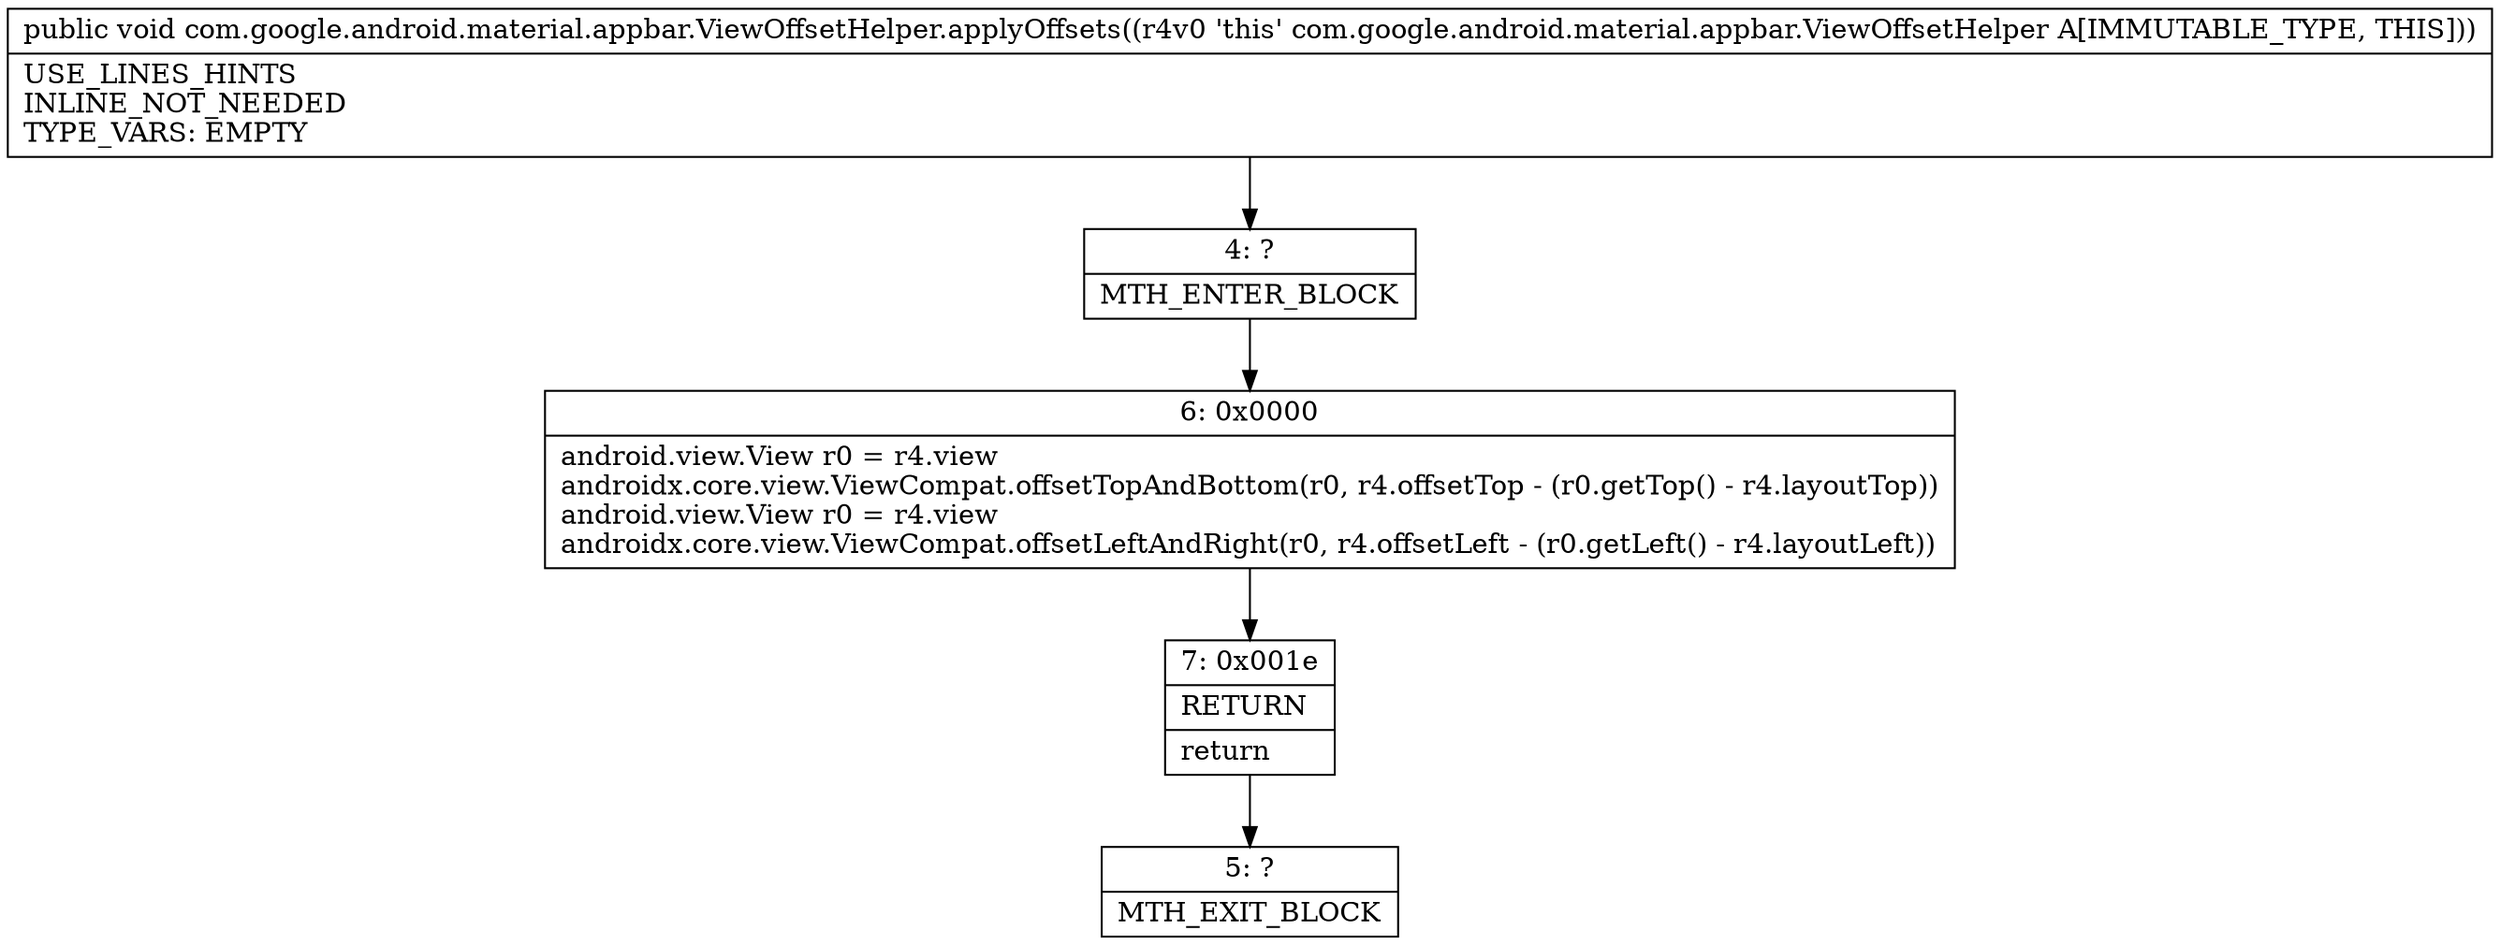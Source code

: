 digraph "CFG forcom.google.android.material.appbar.ViewOffsetHelper.applyOffsets()V" {
Node_4 [shape=record,label="{4\:\ ?|MTH_ENTER_BLOCK\l}"];
Node_6 [shape=record,label="{6\:\ 0x0000|android.view.View r0 = r4.view\landroidx.core.view.ViewCompat.offsetTopAndBottom(r0, r4.offsetTop \- (r0.getTop() \- r4.layoutTop))\landroid.view.View r0 = r4.view\landroidx.core.view.ViewCompat.offsetLeftAndRight(r0, r4.offsetLeft \- (r0.getLeft() \- r4.layoutLeft))\l}"];
Node_7 [shape=record,label="{7\:\ 0x001e|RETURN\l|return\l}"];
Node_5 [shape=record,label="{5\:\ ?|MTH_EXIT_BLOCK\l}"];
MethodNode[shape=record,label="{public void com.google.android.material.appbar.ViewOffsetHelper.applyOffsets((r4v0 'this' com.google.android.material.appbar.ViewOffsetHelper A[IMMUTABLE_TYPE, THIS]))  | USE_LINES_HINTS\lINLINE_NOT_NEEDED\lTYPE_VARS: EMPTY\l}"];
MethodNode -> Node_4;Node_4 -> Node_6;
Node_6 -> Node_7;
Node_7 -> Node_5;
}

